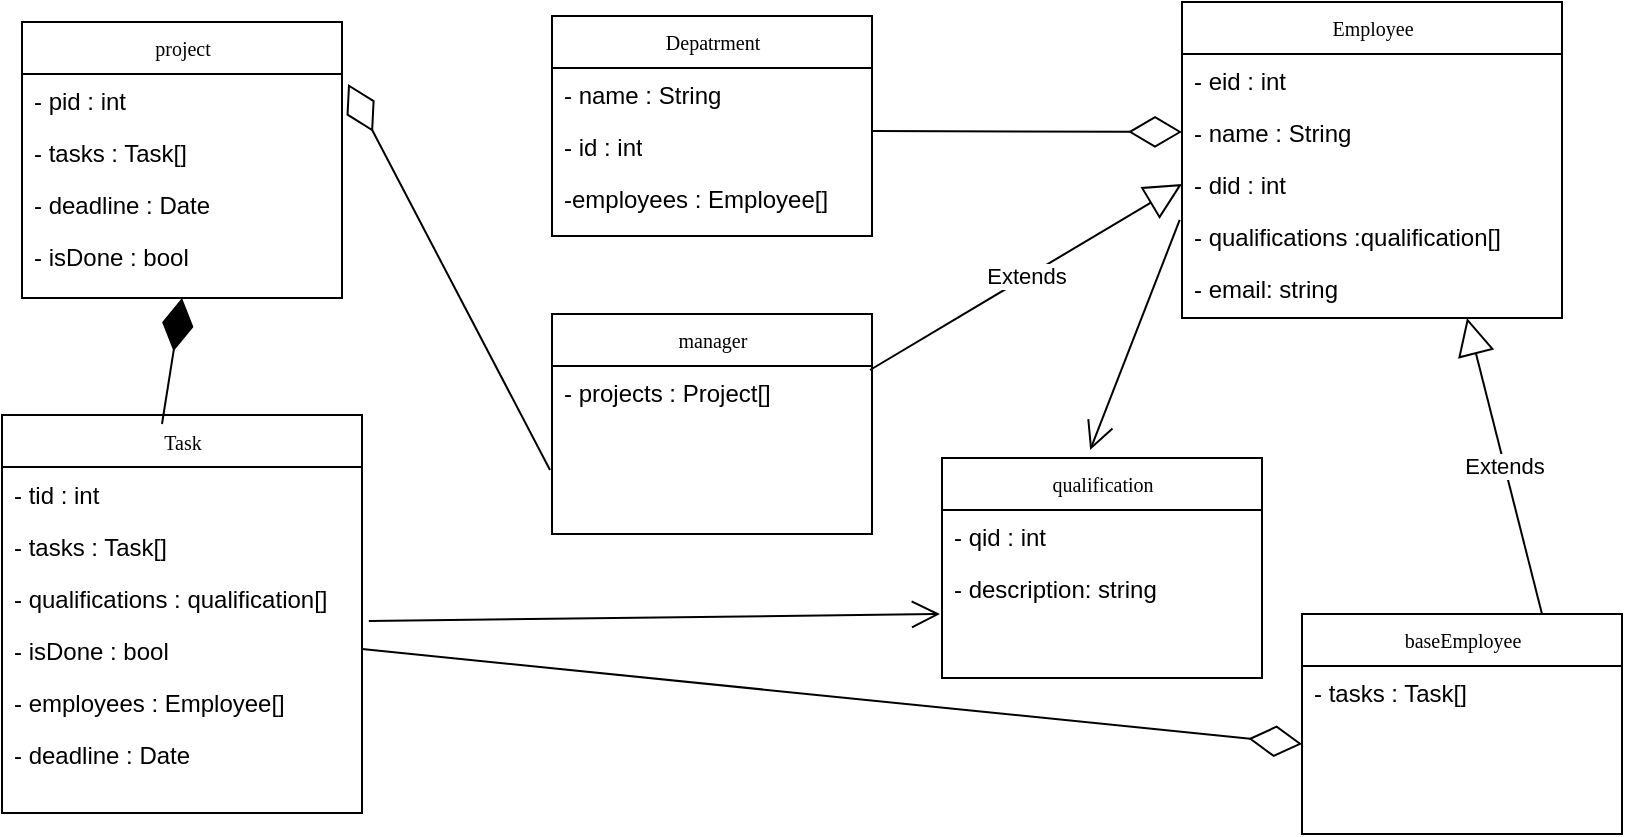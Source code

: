<mxfile version="10.8.0" type="device"><diagram name="Page-1" id="c4acf3e9-155e-7222-9cf6-157b1a14988f"><mxGraphModel dx="1074" dy="567" grid="1" gridSize="10" guides="1" tooltips="1" connect="1" arrows="1" fold="1" page="1" pageScale="1" pageWidth="850" pageHeight="1100" background="#ffffff" math="0" shadow="0"><root><mxCell id="0"/><mxCell id="1" parent="0"/><mxCell id="17acba5748e5396b-20" value="project" style="swimlane;html=1;fontStyle=0;childLayout=stackLayout;horizontal=1;startSize=26;fillColor=none;horizontalStack=0;resizeParent=1;resizeLast=0;collapsible=1;marginBottom=0;swimlaneFillColor=#ffffff;rounded=0;shadow=0;comic=0;labelBackgroundColor=none;strokeColor=#000000;strokeWidth=1;fontFamily=Verdana;fontSize=10;fontColor=#000000;align=center;" parent="1" vertex="1"><mxGeometry x="80" y="52" width="160" height="138" as="geometry"/></mxCell><mxCell id="17acba5748e5396b-26" value="- pid : int" style="text;html=1;strokeColor=none;fillColor=none;align=left;verticalAlign=top;spacingLeft=4;spacingRight=4;whiteSpace=wrap;overflow=hidden;rotatable=0;points=[[0,0.5],[1,0.5]];portConstraint=eastwest;" parent="17acba5748e5396b-20" vertex="1"><mxGeometry y="26" width="160" height="26" as="geometry"/></mxCell><mxCell id="iYfmex9uhkhwR_kCssA3-45" value="- tasks : Task[]" style="text;html=1;strokeColor=none;fillColor=none;align=left;verticalAlign=top;spacingLeft=4;spacingRight=4;whiteSpace=wrap;overflow=hidden;rotatable=0;points=[[0,0.5],[1,0.5]];portConstraint=eastwest;" vertex="1" parent="17acba5748e5396b-20"><mxGeometry y="52" width="160" height="26" as="geometry"/></mxCell><mxCell id="iYfmex9uhkhwR_kCssA3-49" value="- deadline : Date" style="text;html=1;strokeColor=none;fillColor=none;align=left;verticalAlign=top;spacingLeft=4;spacingRight=4;whiteSpace=wrap;overflow=hidden;rotatable=0;points=[[0,0.5],[1,0.5]];portConstraint=eastwest;" vertex="1" parent="17acba5748e5396b-20"><mxGeometry y="78" width="160" height="26" as="geometry"/></mxCell><mxCell id="iYfmex9uhkhwR_kCssA3-46" value="- isDone : bool" style="text;html=1;strokeColor=none;fillColor=none;align=left;verticalAlign=top;spacingLeft=4;spacingRight=4;whiteSpace=wrap;overflow=hidden;rotatable=0;points=[[0,0.5],[1,0.5]];portConstraint=eastwest;" vertex="1" parent="17acba5748e5396b-20"><mxGeometry y="104" width="160" height="26" as="geometry"/></mxCell><mxCell id="iYfmex9uhkhwR_kCssA3-1" value="Employee&lt;br&gt;" style="swimlane;html=1;fontStyle=0;childLayout=stackLayout;horizontal=1;startSize=26;fillColor=none;horizontalStack=0;resizeParent=1;resizeLast=0;collapsible=1;marginBottom=0;swimlaneFillColor=#ffffff;rounded=0;shadow=0;comic=0;labelBackgroundColor=none;strokeColor=#000000;strokeWidth=1;fontFamily=Verdana;fontSize=10;fontColor=#000000;align=center;" vertex="1" parent="1"><mxGeometry x="660" y="42" width="190" height="158" as="geometry"/></mxCell><mxCell id="iYfmex9uhkhwR_kCssA3-2" value="- eid : int&amp;nbsp;" style="text;html=1;strokeColor=none;fillColor=none;align=left;verticalAlign=top;spacingLeft=4;spacingRight=4;whiteSpace=wrap;overflow=hidden;rotatable=0;points=[[0,0.5],[1,0.5]];portConstraint=eastwest;" vertex="1" parent="iYfmex9uhkhwR_kCssA3-1"><mxGeometry y="26" width="190" height="26" as="geometry"/></mxCell><mxCell id="iYfmex9uhkhwR_kCssA3-3" value="- name : String" style="text;html=1;strokeColor=none;fillColor=none;align=left;verticalAlign=top;spacingLeft=4;spacingRight=4;whiteSpace=wrap;overflow=hidden;rotatable=0;points=[[0,0.5],[1,0.5]];portConstraint=eastwest;" vertex="1" parent="iYfmex9uhkhwR_kCssA3-1"><mxGeometry y="52" width="190" height="26" as="geometry"/></mxCell><mxCell id="iYfmex9uhkhwR_kCssA3-4" value="- did : int&amp;nbsp;" style="text;html=1;strokeColor=none;fillColor=none;align=left;verticalAlign=top;spacingLeft=4;spacingRight=4;whiteSpace=wrap;overflow=hidden;rotatable=0;points=[[0,0.5],[1,0.5]];portConstraint=eastwest;" vertex="1" parent="iYfmex9uhkhwR_kCssA3-1"><mxGeometry y="78" width="190" height="26" as="geometry"/></mxCell><mxCell id="iYfmex9uhkhwR_kCssA3-50" value="- qualifications :qualification[]" style="text;html=1;strokeColor=none;fillColor=none;align=left;verticalAlign=top;spacingLeft=4;spacingRight=4;whiteSpace=wrap;overflow=hidden;rotatable=0;points=[[0,0.5],[1,0.5]];portConstraint=eastwest;" vertex="1" parent="iYfmex9uhkhwR_kCssA3-1"><mxGeometry y="104" width="190" height="26" as="geometry"/></mxCell><mxCell id="iYfmex9uhkhwR_kCssA3-42" value="- email: string" style="text;html=1;strokeColor=none;fillColor=none;align=left;verticalAlign=top;spacingLeft=4;spacingRight=4;whiteSpace=wrap;overflow=hidden;rotatable=0;points=[[0,0.5],[1,0.5]];portConstraint=eastwest;" vertex="1" parent="iYfmex9uhkhwR_kCssA3-1"><mxGeometry y="130" width="190" height="26" as="geometry"/></mxCell><mxCell id="iYfmex9uhkhwR_kCssA3-5" value="manager" style="swimlane;html=1;fontStyle=0;childLayout=stackLayout;horizontal=1;startSize=26;fillColor=none;horizontalStack=0;resizeParent=1;resizeLast=0;collapsible=1;marginBottom=0;swimlaneFillColor=#ffffff;rounded=0;shadow=0;comic=0;labelBackgroundColor=none;strokeColor=#000000;strokeWidth=1;fontFamily=Verdana;fontSize=10;fontColor=#000000;align=center;" vertex="1" parent="1"><mxGeometry x="345" y="198" width="160" height="110" as="geometry"/></mxCell><mxCell id="iYfmex9uhkhwR_kCssA3-7" value="- projects : Project[]" style="text;html=1;strokeColor=none;fillColor=none;align=left;verticalAlign=top;spacingLeft=4;spacingRight=4;whiteSpace=wrap;overflow=hidden;rotatable=0;points=[[0,0.5],[1,0.5]];portConstraint=eastwest;" vertex="1" parent="iYfmex9uhkhwR_kCssA3-5"><mxGeometry y="26" width="160" height="26" as="geometry"/></mxCell><mxCell id="iYfmex9uhkhwR_kCssA3-9" value="baseEmployee" style="swimlane;html=1;fontStyle=0;childLayout=stackLayout;horizontal=1;startSize=26;fillColor=none;horizontalStack=0;resizeParent=1;resizeLast=0;collapsible=1;marginBottom=0;swimlaneFillColor=#ffffff;rounded=0;shadow=0;comic=0;labelBackgroundColor=none;strokeColor=#000000;strokeWidth=1;fontFamily=Verdana;fontSize=10;fontColor=#000000;align=center;" vertex="1" parent="1"><mxGeometry x="720" y="348" width="160" height="110" as="geometry"/></mxCell><mxCell id="iYfmex9uhkhwR_kCssA3-12" value="- tasks : Task[]" style="text;html=1;strokeColor=none;fillColor=none;align=left;verticalAlign=top;spacingLeft=4;spacingRight=4;whiteSpace=wrap;overflow=hidden;rotatable=0;points=[[0,0.5],[1,0.5]];portConstraint=eastwest;" vertex="1" parent="iYfmex9uhkhwR_kCssA3-9"><mxGeometry y="26" width="160" height="26" as="geometry"/></mxCell><mxCell id="iYfmex9uhkhwR_kCssA3-13" value="Task" style="swimlane;html=1;fontStyle=0;childLayout=stackLayout;horizontal=1;startSize=26;fillColor=none;horizontalStack=0;resizeParent=1;resizeLast=0;collapsible=1;marginBottom=0;swimlaneFillColor=#ffffff;rounded=0;shadow=0;comic=0;labelBackgroundColor=none;strokeColor=#000000;strokeWidth=1;fontFamily=Verdana;fontSize=10;fontColor=#000000;align=center;" vertex="1" parent="1"><mxGeometry x="70" y="248.5" width="180" height="199" as="geometry"/></mxCell><mxCell id="iYfmex9uhkhwR_kCssA3-14" value="- tid : int&amp;nbsp;" style="text;html=1;strokeColor=none;fillColor=none;align=left;verticalAlign=top;spacingLeft=4;spacingRight=4;whiteSpace=wrap;overflow=hidden;rotatable=0;points=[[0,0.5],[1,0.5]];portConstraint=eastwest;" vertex="1" parent="iYfmex9uhkhwR_kCssA3-13"><mxGeometry y="26" width="180" height="26" as="geometry"/></mxCell><mxCell id="iYfmex9uhkhwR_kCssA3-15" value="- tasks : Task[]" style="text;html=1;strokeColor=none;fillColor=none;align=left;verticalAlign=top;spacingLeft=4;spacingRight=4;whiteSpace=wrap;overflow=hidden;rotatable=0;points=[[0,0.5],[1,0.5]];portConstraint=eastwest;" vertex="1" parent="iYfmex9uhkhwR_kCssA3-13"><mxGeometry y="52" width="180" height="26" as="geometry"/></mxCell><mxCell id="iYfmex9uhkhwR_kCssA3-16" value="- qualifications : qualification[]" style="text;html=1;strokeColor=none;fillColor=none;align=left;verticalAlign=top;spacingLeft=4;spacingRight=4;whiteSpace=wrap;overflow=hidden;rotatable=0;points=[[0,0.5],[1,0.5]];portConstraint=eastwest;" vertex="1" parent="iYfmex9uhkhwR_kCssA3-13"><mxGeometry y="78" width="180" height="26" as="geometry"/></mxCell><mxCell id="iYfmex9uhkhwR_kCssA3-44" value="- isDone : bool" style="text;html=1;strokeColor=none;fillColor=none;align=left;verticalAlign=top;spacingLeft=4;spacingRight=4;whiteSpace=wrap;overflow=hidden;rotatable=0;points=[[0,0.5],[1,0.5]];portConstraint=eastwest;" vertex="1" parent="iYfmex9uhkhwR_kCssA3-13"><mxGeometry y="104" width="180" height="26" as="geometry"/></mxCell><mxCell id="iYfmex9uhkhwR_kCssA3-48" value="- employees : Employee[]" style="text;html=1;strokeColor=none;fillColor=none;align=left;verticalAlign=top;spacingLeft=4;spacingRight=4;whiteSpace=wrap;overflow=hidden;rotatable=0;points=[[0,0.5],[1,0.5]];portConstraint=eastwest;" vertex="1" parent="iYfmex9uhkhwR_kCssA3-13"><mxGeometry y="130" width="180" height="26" as="geometry"/></mxCell><mxCell id="iYfmex9uhkhwR_kCssA3-47" value="- deadline : Date" style="text;html=1;strokeColor=none;fillColor=none;align=left;verticalAlign=top;spacingLeft=4;spacingRight=4;whiteSpace=wrap;overflow=hidden;rotatable=0;points=[[0,0.5],[1,0.5]];portConstraint=eastwest;" vertex="1" parent="iYfmex9uhkhwR_kCssA3-13"><mxGeometry y="156" width="180" height="26" as="geometry"/></mxCell><mxCell id="iYfmex9uhkhwR_kCssA3-17" value="Depatrment&lt;br&gt;" style="swimlane;html=1;fontStyle=0;childLayout=stackLayout;horizontal=1;startSize=26;fillColor=none;horizontalStack=0;resizeParent=1;resizeLast=0;collapsible=1;marginBottom=0;swimlaneFillColor=#ffffff;rounded=0;shadow=0;comic=0;labelBackgroundColor=none;strokeColor=#000000;strokeWidth=1;fontFamily=Verdana;fontSize=10;fontColor=#000000;align=center;" vertex="1" parent="1"><mxGeometry x="345" y="49" width="160" height="110" as="geometry"/></mxCell><mxCell id="iYfmex9uhkhwR_kCssA3-18" value="- name : String&amp;nbsp;" style="text;html=1;strokeColor=none;fillColor=none;align=left;verticalAlign=top;spacingLeft=4;spacingRight=4;whiteSpace=wrap;overflow=hidden;rotatable=0;points=[[0,0.5],[1,0.5]];portConstraint=eastwest;" vertex="1" parent="iYfmex9uhkhwR_kCssA3-17"><mxGeometry y="26" width="160" height="26" as="geometry"/></mxCell><mxCell id="iYfmex9uhkhwR_kCssA3-19" value="- id : int" style="text;html=1;strokeColor=none;fillColor=none;align=left;verticalAlign=top;spacingLeft=4;spacingRight=4;whiteSpace=wrap;overflow=hidden;rotatable=0;points=[[0,0.5],[1,0.5]];portConstraint=eastwest;" vertex="1" parent="iYfmex9uhkhwR_kCssA3-17"><mxGeometry y="52" width="160" height="26" as="geometry"/></mxCell><mxCell id="iYfmex9uhkhwR_kCssA3-20" value="-employees : Employee[]" style="text;html=1;strokeColor=none;fillColor=none;align=left;verticalAlign=top;spacingLeft=4;spacingRight=4;whiteSpace=wrap;overflow=hidden;rotatable=0;points=[[0,0.5],[1,0.5]];portConstraint=eastwest;" vertex="1" parent="iYfmex9uhkhwR_kCssA3-17"><mxGeometry y="78" width="160" height="26" as="geometry"/></mxCell><mxCell id="iYfmex9uhkhwR_kCssA3-25" value="qualification" style="swimlane;html=1;fontStyle=0;childLayout=stackLayout;horizontal=1;startSize=26;fillColor=none;horizontalStack=0;resizeParent=1;resizeLast=0;collapsible=1;marginBottom=0;swimlaneFillColor=#ffffff;rounded=0;shadow=0;comic=0;labelBackgroundColor=none;strokeColor=#000000;strokeWidth=1;fontFamily=Verdana;fontSize=10;fontColor=#000000;align=center;" vertex="1" parent="1"><mxGeometry x="540" y="270" width="160" height="110" as="geometry"/></mxCell><mxCell id="iYfmex9uhkhwR_kCssA3-26" value="- qid : int" style="text;html=1;strokeColor=none;fillColor=none;align=left;verticalAlign=top;spacingLeft=4;spacingRight=4;whiteSpace=wrap;overflow=hidden;rotatable=0;points=[[0,0.5],[1,0.5]];portConstraint=eastwest;" vertex="1" parent="iYfmex9uhkhwR_kCssA3-25"><mxGeometry y="26" width="160" height="26" as="geometry"/></mxCell><mxCell id="iYfmex9uhkhwR_kCssA3-27" value="- description: string" style="text;html=1;strokeColor=none;fillColor=none;align=left;verticalAlign=top;spacingLeft=4;spacingRight=4;whiteSpace=wrap;overflow=hidden;rotatable=0;points=[[0,0.5],[1,0.5]];portConstraint=eastwest;" vertex="1" parent="iYfmex9uhkhwR_kCssA3-25"><mxGeometry y="52" width="160" height="26" as="geometry"/></mxCell><mxCell id="iYfmex9uhkhwR_kCssA3-33" value="" style="endArrow=diamondThin;endFill=0;endSize=24;html=1;" edge="1" parent="1"><mxGeometry width="160" relative="1" as="geometry"><mxPoint x="505" y="106.5" as="sourcePoint"/><mxPoint x="660" y="107" as="targetPoint"/></mxGeometry></mxCell><mxCell id="iYfmex9uhkhwR_kCssA3-34" value="" style="endArrow=diamondThin;endFill=0;endSize=24;html=1;exitX=-0.006;exitY=1;exitDx=0;exitDy=0;exitPerimeter=0;entryX=1.019;entryY=0.192;entryDx=0;entryDy=0;entryPerimeter=0;" edge="1" parent="1" target="17acba5748e5396b-26"><mxGeometry width="160" relative="1" as="geometry"><mxPoint x="344" y="276" as="sourcePoint"/><mxPoint x="455" y="380.5" as="targetPoint"/></mxGeometry></mxCell><mxCell id="iYfmex9uhkhwR_kCssA3-35" value="" style="endArrow=open;endFill=1;endSize=12;html=1;exitX=-0.006;exitY=1.192;exitDx=0;exitDy=0;exitPerimeter=0;entryX=0.463;entryY=-0.036;entryDx=0;entryDy=0;entryPerimeter=0;" edge="1" parent="1" source="iYfmex9uhkhwR_kCssA3-4" target="iYfmex9uhkhwR_kCssA3-25"><mxGeometry width="160" relative="1" as="geometry"><mxPoint x="530" y="311" as="sourcePoint"/><mxPoint x="690" y="311" as="targetPoint"/></mxGeometry></mxCell><mxCell id="iYfmex9uhkhwR_kCssA3-36" value="Extends" style="endArrow=block;endSize=16;endFill=0;html=1;entryX=0.75;entryY=1;entryDx=0;entryDy=0;exitX=0.75;exitY=0;exitDx=0;exitDy=0;" edge="1" parent="1" source="iYfmex9uhkhwR_kCssA3-9" target="iYfmex9uhkhwR_kCssA3-1"><mxGeometry width="160" relative="1" as="geometry"><mxPoint x="872" y="190" as="sourcePoint"/><mxPoint x="1032" y="190" as="targetPoint"/></mxGeometry></mxCell><mxCell id="iYfmex9uhkhwR_kCssA3-37" value="Extends" style="endArrow=block;endSize=16;endFill=0;html=1;entryX=0;entryY=0.5;entryDx=0;entryDy=0;exitX=0.994;exitY=0.077;exitDx=0;exitDy=0;exitPerimeter=0;" edge="1" parent="1" target="iYfmex9uhkhwR_kCssA3-4"><mxGeometry width="160" relative="1" as="geometry"><mxPoint x="504" y="226" as="sourcePoint"/><mxPoint x="500" y="181" as="targetPoint"/></mxGeometry></mxCell><mxCell id="iYfmex9uhkhwR_kCssA3-38" value="" style="endArrow=open;endFill=1;endSize=12;html=1;exitX=1.019;exitY=0.962;exitDx=0;exitDy=0;entryX=-0.006;entryY=0;entryDx=0;entryDy=0;entryPerimeter=0;exitPerimeter=0;" edge="1" parent="1" source="iYfmex9uhkhwR_kCssA3-16"><mxGeometry width="160" relative="1" as="geometry"><mxPoint x="80" y="530" as="sourcePoint"/><mxPoint x="539" y="348" as="targetPoint"/></mxGeometry></mxCell><mxCell id="iYfmex9uhkhwR_kCssA3-39" value="" style="endArrow=diamondThin;endFill=0;endSize=24;html=1;entryX=0;entryY=0.5;entryDx=0;entryDy=0;exitX=1;exitY=0.5;exitDx=0;exitDy=0;" edge="1" parent="1" source="iYfmex9uhkhwR_kCssA3-44"><mxGeometry width="160" relative="1" as="geometry"><mxPoint x="220" y="330" as="sourcePoint"/><mxPoint x="720" y="413" as="targetPoint"/></mxGeometry></mxCell><mxCell id="iYfmex9uhkhwR_kCssA3-32" value="" style="endArrow=diamondThin;endFill=1;endSize=24;html=1;exitX=1;exitY=0.5;exitDx=0;exitDy=0;entryX=0.5;entryY=1;entryDx=0;entryDy=0;" edge="1" parent="1" target="17acba5748e5396b-20"><mxGeometry width="160" relative="1" as="geometry"><mxPoint x="150" y="253" as="sourcePoint"/><mxPoint x="220" y="187" as="targetPoint"/></mxGeometry></mxCell></root></mxGraphModel></diagram></mxfile>